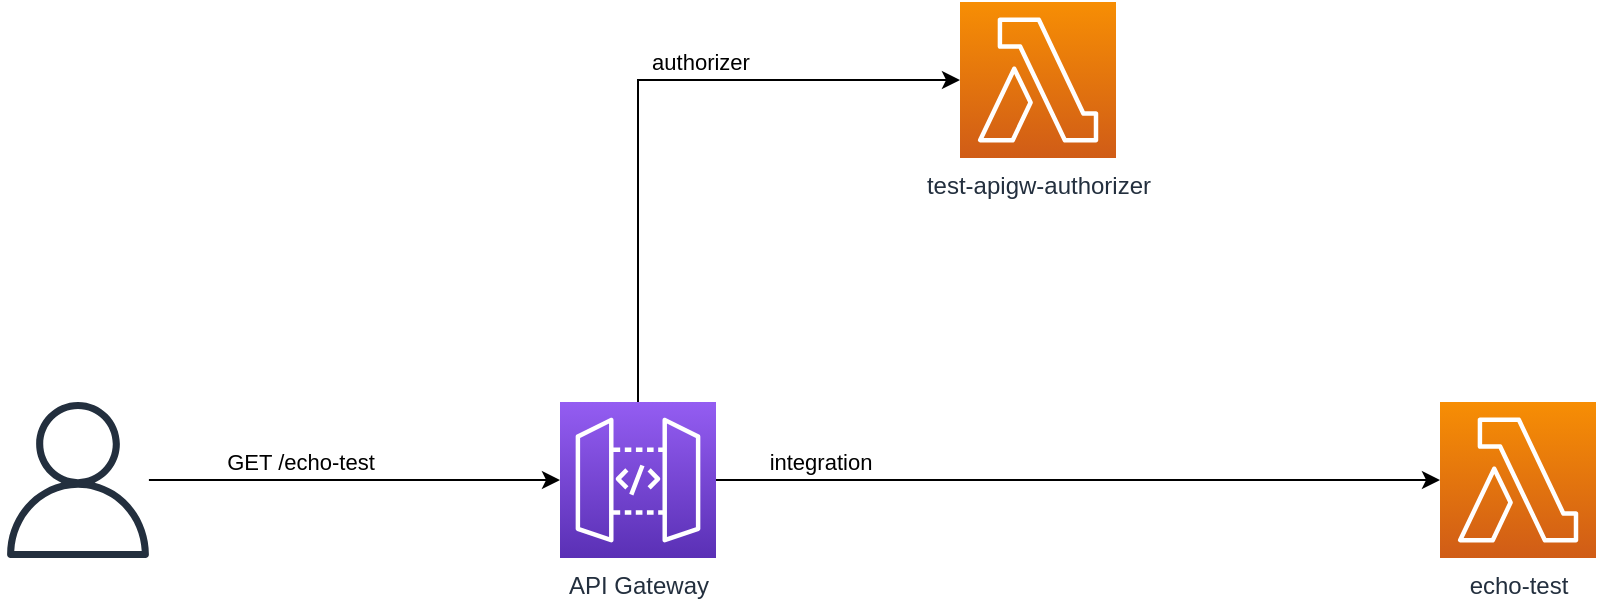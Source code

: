 <mxfile version="13.6.2" type="device"><diagram id="FVSNS0jI60angcnb3PfD" name="Page-1"><mxGraphModel dx="1933" dy="2172" grid="1" gridSize="10" guides="1" tooltips="1" connect="1" arrows="1" fold="1" page="1" pageScale="1" pageWidth="827" pageHeight="1169" math="0" shadow="0"><root><mxCell id="0"/><mxCell id="1" parent="0"/><mxCell id="lKIBEl6csPjMwnmbU4EA-4" style="edgeStyle=orthogonalEdgeStyle;rounded=0;orthogonalLoop=1;jettySize=auto;html=1;" edge="1" parent="1" source="lKIBEl6csPjMwnmbU4EA-1" target="lKIBEl6csPjMwnmbU4EA-3"><mxGeometry relative="1" as="geometry"><Array as="points"><mxPoint x="119" y="-1"/></Array></mxGeometry></mxCell><mxCell id="lKIBEl6csPjMwnmbU4EA-5" value="authorizer" style="edgeLabel;html=1;align=center;verticalAlign=middle;resizable=0;points=[];" vertex="1" connectable="0" parent="lKIBEl6csPjMwnmbU4EA-4"><mxGeometry x="-0.677" y="1" relative="1" as="geometry"><mxPoint x="32" y="-118" as="offset"/></mxGeometry></mxCell><mxCell id="lKIBEl6csPjMwnmbU4EA-6" style="edgeStyle=orthogonalEdgeStyle;rounded=0;orthogonalLoop=1;jettySize=auto;html=1;" edge="1" parent="1" source="lKIBEl6csPjMwnmbU4EA-1" target="lKIBEl6csPjMwnmbU4EA-2"><mxGeometry relative="1" as="geometry"/></mxCell><mxCell id="lKIBEl6csPjMwnmbU4EA-7" value="integration" style="edgeLabel;html=1;align=center;verticalAlign=middle;resizable=0;points=[];" vertex="1" connectable="0" parent="lKIBEl6csPjMwnmbU4EA-6"><mxGeometry x="-0.21" relative="1" as="geometry"><mxPoint x="-91" y="-9" as="offset"/></mxGeometry></mxCell><mxCell id="lKIBEl6csPjMwnmbU4EA-1" value="API Gateway" style="outlineConnect=0;fontColor=#232F3E;gradientColor=#945DF2;gradientDirection=north;fillColor=#5A30B5;strokeColor=#ffffff;dashed=0;verticalLabelPosition=bottom;verticalAlign=top;align=center;html=1;fontSize=12;fontStyle=0;aspect=fixed;shape=mxgraph.aws4.resourceIcon;resIcon=mxgraph.aws4.api_gateway;" vertex="1" parent="1"><mxGeometry x="80" y="160" width="78" height="78" as="geometry"/></mxCell><mxCell id="lKIBEl6csPjMwnmbU4EA-2" value="echo-test" style="outlineConnect=0;fontColor=#232F3E;gradientColor=#F78E04;gradientDirection=north;fillColor=#D05C17;strokeColor=#ffffff;dashed=0;verticalLabelPosition=bottom;verticalAlign=top;align=center;html=1;fontSize=12;fontStyle=0;aspect=fixed;shape=mxgraph.aws4.resourceIcon;resIcon=mxgraph.aws4.lambda;" vertex="1" parent="1"><mxGeometry x="520" y="160" width="78" height="78" as="geometry"/></mxCell><mxCell id="lKIBEl6csPjMwnmbU4EA-3" value="test-apigw-authorizer" style="outlineConnect=0;fontColor=#232F3E;gradientColor=#F78E04;gradientDirection=north;fillColor=#D05C17;strokeColor=#ffffff;dashed=0;verticalLabelPosition=bottom;verticalAlign=top;align=center;html=1;fontSize=12;fontStyle=0;aspect=fixed;shape=mxgraph.aws4.resourceIcon;resIcon=mxgraph.aws4.lambda;" vertex="1" parent="1"><mxGeometry x="280" y="-40" width="78" height="78" as="geometry"/></mxCell><mxCell id="lKIBEl6csPjMwnmbU4EA-9" style="edgeStyle=orthogonalEdgeStyle;rounded=0;orthogonalLoop=1;jettySize=auto;html=1;" edge="1" parent="1" source="lKIBEl6csPjMwnmbU4EA-8" target="lKIBEl6csPjMwnmbU4EA-1"><mxGeometry relative="1" as="geometry"/></mxCell><mxCell id="lKIBEl6csPjMwnmbU4EA-10" value="GET /echo-test" style="edgeLabel;html=1;align=center;verticalAlign=middle;resizable=0;points=[];" vertex="1" connectable="0" parent="lKIBEl6csPjMwnmbU4EA-9"><mxGeometry y="-28" relative="1" as="geometry"><mxPoint x="-28" y="-37" as="offset"/></mxGeometry></mxCell><mxCell id="lKIBEl6csPjMwnmbU4EA-8" value="" style="outlineConnect=0;fontColor=#232F3E;gradientColor=none;fillColor=#232F3E;strokeColor=none;dashed=0;verticalLabelPosition=bottom;verticalAlign=top;align=center;html=1;fontSize=12;fontStyle=0;aspect=fixed;pointerEvents=1;shape=mxgraph.aws4.user;" vertex="1" parent="1"><mxGeometry x="-200" y="160" width="78" height="78" as="geometry"/></mxCell></root></mxGraphModel></diagram></mxfile>